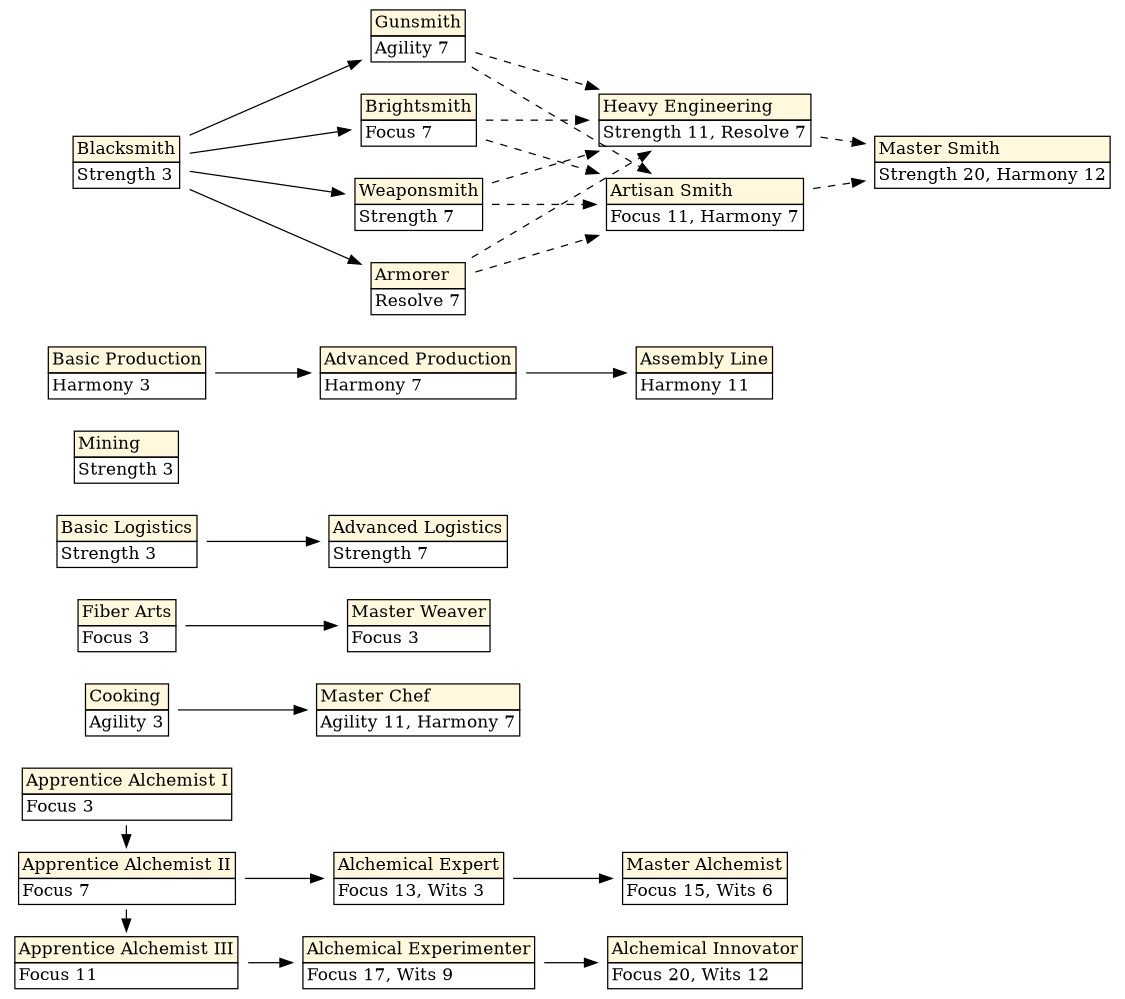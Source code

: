 strict digraph G {
	graph [rankdir=LR,
		size="7.5,8",
		splines=line
	];
{ rank = same; "Apprentice Alchemist I"; "Apprentice Alchemist II"; "Apprentice Alchemist III" }
	Cooking	 [label=<
<TABLE BORDER="0" CELLBORDER="1" CELLSPACING="0">
  <TR><TD ALIGN="LEFT" bgcolor="cornsilk">Cooking</TD></TR>
  <TR> <TD ALIGN="LEFT">Agility 3</TD></TR>
</TABLE>>,
		shape=plaintext];
	"Master Chef"	 [label=<
<TABLE BORDER="0" CELLBORDER="1" CELLSPACING="0">
  <TR><TD ALIGN="LEFT" bgcolor="cornsilk">Master Chef</TD></TR>
  <TR> <TD ALIGN="LEFT">Agility 11, Harmony 7</TD></TR>
</TABLE>>,
		shape=plaintext];
	Cooking -> "Master Chef";
	"Fiber Arts"	 [label=<
<TABLE BORDER="0" CELLBORDER="1" CELLSPACING="0">
  <TR><TD ALIGN="LEFT" bgcolor="cornsilk">Fiber Arts</TD></TR>
  <TR> <TD ALIGN="LEFT">Focus 3</TD></TR>
</TABLE>>,
		shape=plaintext];
	"Master Weaver"	 [label=<
<TABLE BORDER="0" CELLBORDER="1" CELLSPACING="0">
  <TR><TD ALIGN="LEFT" bgcolor="cornsilk">Master Weaver</TD></TR>
  <TR> <TD ALIGN="LEFT">Focus 3</TD></TR>
</TABLE>>,
		shape=plaintext];
	"Fiber Arts" -> "Master Weaver";
	"Basic Logistics"	 [label=<
<TABLE BORDER="0" CELLBORDER="1" CELLSPACING="0">
  <TR><TD ALIGN="LEFT" bgcolor="cornsilk">Basic Logistics</TD></TR>
  <TR> <TD ALIGN="LEFT">Strength 3</TD></TR>
</TABLE>>,
		shape=plaintext];
	"Advanced Logistics"	 [label=<
<TABLE BORDER="0" CELLBORDER="1" CELLSPACING="0">
  <TR><TD ALIGN="LEFT" bgcolor="cornsilk">Advanced Logistics</TD></TR>
  <TR> <TD ALIGN="LEFT">Strength 7</TD></TR>
</TABLE>>,
		shape=plaintext];
	"Basic Logistics" -> "Advanced Logistics";
	Mining	 [label=<
<TABLE BORDER="0" CELLBORDER="1" CELLSPACING="0">
  <TR><TD ALIGN="LEFT" bgcolor="cornsilk">Mining</TD></TR>
  <TR> <TD ALIGN="LEFT">Strength 3</TD></TR>
</TABLE>>,
		shape=plaintext];
	"Basic Production"	 [label=<
<TABLE BORDER="0" CELLBORDER="1" CELLSPACING="0">
  <TR><TD ALIGN="LEFT" bgcolor="cornsilk">Basic Production</TD></TR>
  <TR> <TD ALIGN="LEFT">Harmony 3</TD></TR>
</TABLE>>,
		shape=plaintext];
	"Advanced Production"	 [label=<
<TABLE BORDER="0" CELLBORDER="1" CELLSPACING="0">
  <TR><TD ALIGN="LEFT" bgcolor="cornsilk">Advanced Production</TD></TR>
  <TR> <TD ALIGN="LEFT">Harmony 7</TD></TR>
</TABLE>>,
		shape=plaintext];
	"Basic Production" -> "Advanced Production";
	"Assembly Line"	 [label=<
<TABLE BORDER="0" CELLBORDER="1" CELLSPACING="0">
  <TR><TD ALIGN="LEFT" bgcolor="cornsilk">Assembly Line</TD></TR>
  <TR> <TD ALIGN="LEFT">Harmony 11</TD></TR>
</TABLE>>,
		shape=plaintext];
	"Advanced Production" -> "Assembly Line";
	Blacksmith	 [label=<
<TABLE BORDER="0" CELLBORDER="1" CELLSPACING="0">
  <TR><TD ALIGN="LEFT" bgcolor="cornsilk">Blacksmith</TD></TR>
  <TR> <TD ALIGN="LEFT">Strength 3</TD></TR>
</TABLE>>,
		shape=plaintext];
	Weaponsmith	 [label=<
<TABLE BORDER="0" CELLBORDER="1" CELLSPACING="0">
  <TR><TD ALIGN="LEFT" bgcolor="cornsilk">Weaponsmith</TD></TR>
  <TR> <TD ALIGN="LEFT">Strength 7</TD></TR>
</TABLE>>,
		shape=plaintext];
	Blacksmith -> Weaponsmith;
	Armorer	 [label=<
<TABLE BORDER="0" CELLBORDER="1" CELLSPACING="0">
  <TR><TD ALIGN="LEFT" bgcolor="cornsilk">Armorer</TD></TR>
  <TR> <TD ALIGN="LEFT">Resolve 7</TD></TR>
</TABLE>>,
		shape=plaintext];
	Blacksmith -> Armorer;
	Gunsmith	 [label=<
<TABLE BORDER="0" CELLBORDER="1" CELLSPACING="0">
  <TR><TD ALIGN="LEFT" bgcolor="cornsilk">Gunsmith</TD></TR>
  <TR> <TD ALIGN="LEFT">Agility 7</TD></TR>
</TABLE>>,
		shape=plaintext];
	Blacksmith -> Gunsmith;
	Brightsmith	 [label=<
<TABLE BORDER="0" CELLBORDER="1" CELLSPACING="0">
  <TR><TD ALIGN="LEFT" bgcolor="cornsilk">Brightsmith</TD></TR>
  <TR> <TD ALIGN="LEFT">Focus 7</TD></TR>
</TABLE>>,
		shape=plaintext];
	Blacksmith -> Brightsmith;
	"Heavy Engineering"	 [label=<
<TABLE BORDER="0" CELLBORDER="1" CELLSPACING="0">
  <TR><TD ALIGN="LEFT" bgcolor="cornsilk">Heavy Engineering</TD></TR>
  <TR> <TD ALIGN="LEFT">Strength 11, Resolve 7</TD></TR>
</TABLE>>,
		shape=plaintext];
	Weaponsmith -> "Heavy Engineering"	 [style=dashed];
	"Artisan Smith"	 [label=<
<TABLE BORDER="0" CELLBORDER="1" CELLSPACING="0">
  <TR><TD ALIGN="LEFT" bgcolor="cornsilk">Artisan Smith</TD></TR>
  <TR> <TD ALIGN="LEFT">Focus 11, Harmony 7</TD></TR>
</TABLE>>,
		shape=plaintext];
	Weaponsmith -> "Artisan Smith"	 [style=dashed];
	"Master Smith"	 [label=<
<TABLE BORDER="0" CELLBORDER="1" CELLSPACING="0">
  <TR><TD ALIGN="LEFT" bgcolor="cornsilk">Master Smith</TD></TR>
  <TR> <TD ALIGN="LEFT">Strength 20, Harmony 12</TD></TR>
</TABLE>>,
		shape=plaintext];
	"Heavy Engineering" -> "Master Smith"	 [style=dashed];
	"Artisan Smith" -> "Master Smith"	 [style=dashed];
	Armorer -> "Heavy Engineering"	 [style=dashed];
	Armorer -> "Artisan Smith"	 [style=dashed];
	Gunsmith -> "Heavy Engineering"	 [style=dashed];
	Gunsmith -> "Artisan Smith"	 [style=dashed];
	Brightsmith -> "Heavy Engineering"	 [style=dashed];
	Brightsmith -> "Artisan Smith"	 [style=dashed];
	"Apprentice Alchemist I"	 [label=<
<TABLE BORDER="0" CELLBORDER="1" CELLSPACING="0">
  <TR><TD ALIGN="LEFT" bgcolor="cornsilk">Apprentice Alchemist I</TD></TR>
  <TR><TD ALIGN="LEFT">Focus 3</TD></TR>
</TABLE>>,
		shape=plaintext];
	"Apprentice Alchemist II"	 [label=<
<TABLE BORDER="0" CELLBORDER="1" CELLSPACING="0">
  <TR><TD ALIGN="LEFT" bgcolor="cornsilk">Apprentice Alchemist II</TD></TR>
  <TR><TD ALIGN="LEFT">Focus 7</TD></TR>
</TABLE>>,
		shape=plaintext];
	"Apprentice Alchemist I" -> "Apprentice Alchemist II";
	"Apprentice Alchemist III"	 [label=<
<TABLE BORDER="0" CELLBORDER="1" CELLSPACING="0">
  <TR><TD ALIGN="LEFT" bgcolor="cornsilk">Apprentice Alchemist III</TD></TR>
  <TR><TD ALIGN="LEFT">Focus 11</TD></TR>
</TABLE>>,
		shape=plaintext];
	"Apprentice Alchemist II" -> "Apprentice Alchemist III";
	"Alchemical Expert"	 [label=<
<TABLE BORDER="0" CELLBORDER="1" CELLSPACING="0">
  <TR><TD ALIGN="LEFT" bgcolor="cornsilk">Alchemical Expert</TD></TR>
  <TR><TD ALIGN="LEFT">Focus 13, Wits 3</TD></TR>
</TABLE>>,
		shape=plaintext];
	"Apprentice Alchemist II" -> "Alchemical Expert";
	"Alchemical Experimenter"	 [label=<
<TABLE BORDER="0" CELLBORDER="1" CELLSPACING="0">
  <TR><TD bgcolor="cornsilk">Alchemical Experimenter</TD></TR>
  <TR><TD ALIGN="LEFT">Focus 17, Wits 9</TD></TR>
</TABLE>>,
		shape=plaintext];
	"Apprentice Alchemist III" -> "Alchemical Experimenter";
	"Alchemical Innovator"	 [label=<
<TABLE BORDER="0" CELLBORDER="1" CELLSPACING="0">
  <TR><TD bgcolor="cornsilk">Alchemical Innovator</TD></TR>
  <TR><TD ALIGN="LEFT">Focus 20, Wits 12</TD></TR>
</TABLE>>,
		shape=plaintext];
	"Alchemical Experimenter" -> "Alchemical Innovator";
	"Master Alchemist"	 [label=<
<TABLE BORDER="0" CELLBORDER="1" CELLSPACING="0">
  <TR><TD ALIGN="LEFT" bgcolor="cornsilk">Master Alchemist</TD></TR>
  <TR><TD ALIGN="LEFT">Focus 15, Wits 6</TD></TR>
</TABLE>>,
		shape=plaintext];
	"Alchemical Expert" -> "Master Alchemist";
}
